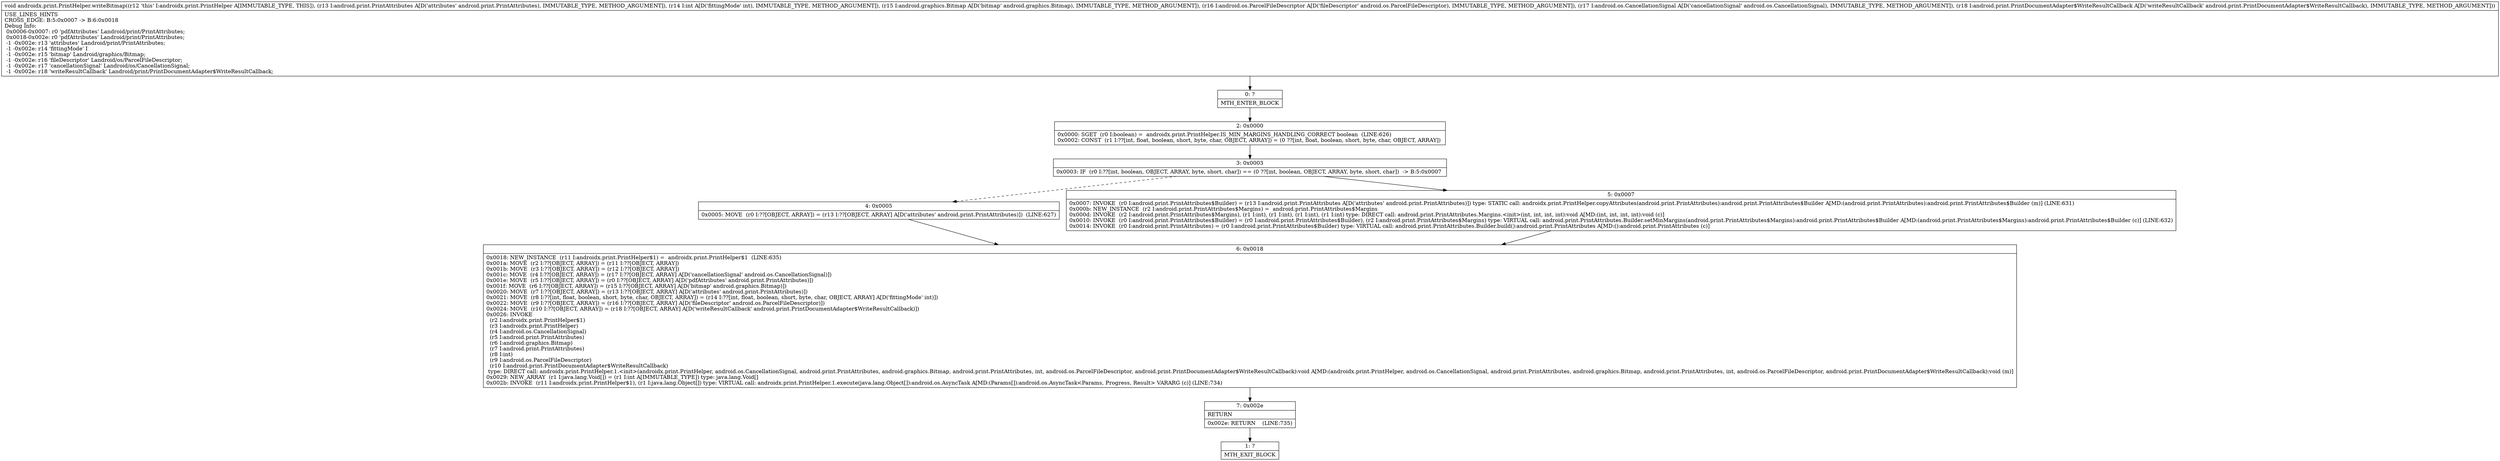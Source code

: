 digraph "CFG forandroidx.print.PrintHelper.writeBitmap(Landroid\/print\/PrintAttributes;ILandroid\/graphics\/Bitmap;Landroid\/os\/ParcelFileDescriptor;Landroid\/os\/CancellationSignal;Landroid\/print\/PrintDocumentAdapter$WriteResultCallback;)V" {
Node_0 [shape=record,label="{0\:\ ?|MTH_ENTER_BLOCK\l}"];
Node_2 [shape=record,label="{2\:\ 0x0000|0x0000: SGET  (r0 I:boolean) =  androidx.print.PrintHelper.IS_MIN_MARGINS_HANDLING_CORRECT boolean  (LINE:626)\l0x0002: CONST  (r1 I:??[int, float, boolean, short, byte, char, OBJECT, ARRAY]) = (0 ??[int, float, boolean, short, byte, char, OBJECT, ARRAY]) \l}"];
Node_3 [shape=record,label="{3\:\ 0x0003|0x0003: IF  (r0 I:??[int, boolean, OBJECT, ARRAY, byte, short, char]) == (0 ??[int, boolean, OBJECT, ARRAY, byte, short, char])  \-\> B:5:0x0007 \l}"];
Node_4 [shape=record,label="{4\:\ 0x0005|0x0005: MOVE  (r0 I:??[OBJECT, ARRAY]) = (r13 I:??[OBJECT, ARRAY] A[D('attributes' android.print.PrintAttributes)])  (LINE:627)\l}"];
Node_6 [shape=record,label="{6\:\ 0x0018|0x0018: NEW_INSTANCE  (r11 I:androidx.print.PrintHelper$1) =  androidx.print.PrintHelper$1  (LINE:635)\l0x001a: MOVE  (r2 I:??[OBJECT, ARRAY]) = (r11 I:??[OBJECT, ARRAY]) \l0x001b: MOVE  (r3 I:??[OBJECT, ARRAY]) = (r12 I:??[OBJECT, ARRAY]) \l0x001c: MOVE  (r4 I:??[OBJECT, ARRAY]) = (r17 I:??[OBJECT, ARRAY] A[D('cancellationSignal' android.os.CancellationSignal)]) \l0x001e: MOVE  (r5 I:??[OBJECT, ARRAY]) = (r0 I:??[OBJECT, ARRAY] A[D('pdfAttributes' android.print.PrintAttributes)]) \l0x001f: MOVE  (r6 I:??[OBJECT, ARRAY]) = (r15 I:??[OBJECT, ARRAY] A[D('bitmap' android.graphics.Bitmap)]) \l0x0020: MOVE  (r7 I:??[OBJECT, ARRAY]) = (r13 I:??[OBJECT, ARRAY] A[D('attributes' android.print.PrintAttributes)]) \l0x0021: MOVE  (r8 I:??[int, float, boolean, short, byte, char, OBJECT, ARRAY]) = (r14 I:??[int, float, boolean, short, byte, char, OBJECT, ARRAY] A[D('fittingMode' int)]) \l0x0022: MOVE  (r9 I:??[OBJECT, ARRAY]) = (r16 I:??[OBJECT, ARRAY] A[D('fileDescriptor' android.os.ParcelFileDescriptor)]) \l0x0024: MOVE  (r10 I:??[OBJECT, ARRAY]) = (r18 I:??[OBJECT, ARRAY] A[D('writeResultCallback' android.print.PrintDocumentAdapter$WriteResultCallback)]) \l0x0026: INVOKE  \l  (r2 I:androidx.print.PrintHelper$1)\l  (r3 I:androidx.print.PrintHelper)\l  (r4 I:android.os.CancellationSignal)\l  (r5 I:android.print.PrintAttributes)\l  (r6 I:android.graphics.Bitmap)\l  (r7 I:android.print.PrintAttributes)\l  (r8 I:int)\l  (r9 I:android.os.ParcelFileDescriptor)\l  (r10 I:android.print.PrintDocumentAdapter$WriteResultCallback)\l type: DIRECT call: androidx.print.PrintHelper.1.\<init\>(androidx.print.PrintHelper, android.os.CancellationSignal, android.print.PrintAttributes, android.graphics.Bitmap, android.print.PrintAttributes, int, android.os.ParcelFileDescriptor, android.print.PrintDocumentAdapter$WriteResultCallback):void A[MD:(androidx.print.PrintHelper, android.os.CancellationSignal, android.print.PrintAttributes, android.graphics.Bitmap, android.print.PrintAttributes, int, android.os.ParcelFileDescriptor, android.print.PrintDocumentAdapter$WriteResultCallback):void (m)]\l0x0029: NEW_ARRAY  (r1 I:java.lang.Void[]) = (r1 I:int A[IMMUTABLE_TYPE]) type: java.lang.Void[] \l0x002b: INVOKE  (r11 I:androidx.print.PrintHelper$1), (r1 I:java.lang.Object[]) type: VIRTUAL call: androidx.print.PrintHelper.1.execute(java.lang.Object[]):android.os.AsyncTask A[MD:(Params[]):android.os.AsyncTask\<Params, Progress, Result\> VARARG (c)] (LINE:734)\l}"];
Node_7 [shape=record,label="{7\:\ 0x002e|RETURN\l|0x002e: RETURN    (LINE:735)\l}"];
Node_1 [shape=record,label="{1\:\ ?|MTH_EXIT_BLOCK\l}"];
Node_5 [shape=record,label="{5\:\ 0x0007|0x0007: INVOKE  (r0 I:android.print.PrintAttributes$Builder) = (r13 I:android.print.PrintAttributes A[D('attributes' android.print.PrintAttributes)]) type: STATIC call: androidx.print.PrintHelper.copyAttributes(android.print.PrintAttributes):android.print.PrintAttributes$Builder A[MD:(android.print.PrintAttributes):android.print.PrintAttributes$Builder (m)] (LINE:631)\l0x000b: NEW_INSTANCE  (r2 I:android.print.PrintAttributes$Margins) =  android.print.PrintAttributes$Margins \l0x000d: INVOKE  (r2 I:android.print.PrintAttributes$Margins), (r1 I:int), (r1 I:int), (r1 I:int), (r1 I:int) type: DIRECT call: android.print.PrintAttributes.Margins.\<init\>(int, int, int, int):void A[MD:(int, int, int, int):void (c)]\l0x0010: INVOKE  (r0 I:android.print.PrintAttributes$Builder) = (r0 I:android.print.PrintAttributes$Builder), (r2 I:android.print.PrintAttributes$Margins) type: VIRTUAL call: android.print.PrintAttributes.Builder.setMinMargins(android.print.PrintAttributes$Margins):android.print.PrintAttributes$Builder A[MD:(android.print.PrintAttributes$Margins):android.print.PrintAttributes$Builder (c)] (LINE:632)\l0x0014: INVOKE  (r0 I:android.print.PrintAttributes) = (r0 I:android.print.PrintAttributes$Builder) type: VIRTUAL call: android.print.PrintAttributes.Builder.build():android.print.PrintAttributes A[MD:():android.print.PrintAttributes (c)]\l}"];
MethodNode[shape=record,label="{void androidx.print.PrintHelper.writeBitmap((r12 'this' I:androidx.print.PrintHelper A[IMMUTABLE_TYPE, THIS]), (r13 I:android.print.PrintAttributes A[D('attributes' android.print.PrintAttributes), IMMUTABLE_TYPE, METHOD_ARGUMENT]), (r14 I:int A[D('fittingMode' int), IMMUTABLE_TYPE, METHOD_ARGUMENT]), (r15 I:android.graphics.Bitmap A[D('bitmap' android.graphics.Bitmap), IMMUTABLE_TYPE, METHOD_ARGUMENT]), (r16 I:android.os.ParcelFileDescriptor A[D('fileDescriptor' android.os.ParcelFileDescriptor), IMMUTABLE_TYPE, METHOD_ARGUMENT]), (r17 I:android.os.CancellationSignal A[D('cancellationSignal' android.os.CancellationSignal), IMMUTABLE_TYPE, METHOD_ARGUMENT]), (r18 I:android.print.PrintDocumentAdapter$WriteResultCallback A[D('writeResultCallback' android.print.PrintDocumentAdapter$WriteResultCallback), IMMUTABLE_TYPE, METHOD_ARGUMENT]))  | USE_LINES_HINTS\lCROSS_EDGE: B:5:0x0007 \-\> B:6:0x0018\lDebug Info:\l  0x0006\-0x0007: r0 'pdfAttributes' Landroid\/print\/PrintAttributes;\l  0x0018\-0x002e: r0 'pdfAttributes' Landroid\/print\/PrintAttributes;\l  \-1 \-0x002e: r13 'attributes' Landroid\/print\/PrintAttributes;\l  \-1 \-0x002e: r14 'fittingMode' I\l  \-1 \-0x002e: r15 'bitmap' Landroid\/graphics\/Bitmap;\l  \-1 \-0x002e: r16 'fileDescriptor' Landroid\/os\/ParcelFileDescriptor;\l  \-1 \-0x002e: r17 'cancellationSignal' Landroid\/os\/CancellationSignal;\l  \-1 \-0x002e: r18 'writeResultCallback' Landroid\/print\/PrintDocumentAdapter$WriteResultCallback;\l}"];
MethodNode -> Node_0;Node_0 -> Node_2;
Node_2 -> Node_3;
Node_3 -> Node_4[style=dashed];
Node_3 -> Node_5;
Node_4 -> Node_6;
Node_6 -> Node_7;
Node_7 -> Node_1;
Node_5 -> Node_6;
}

